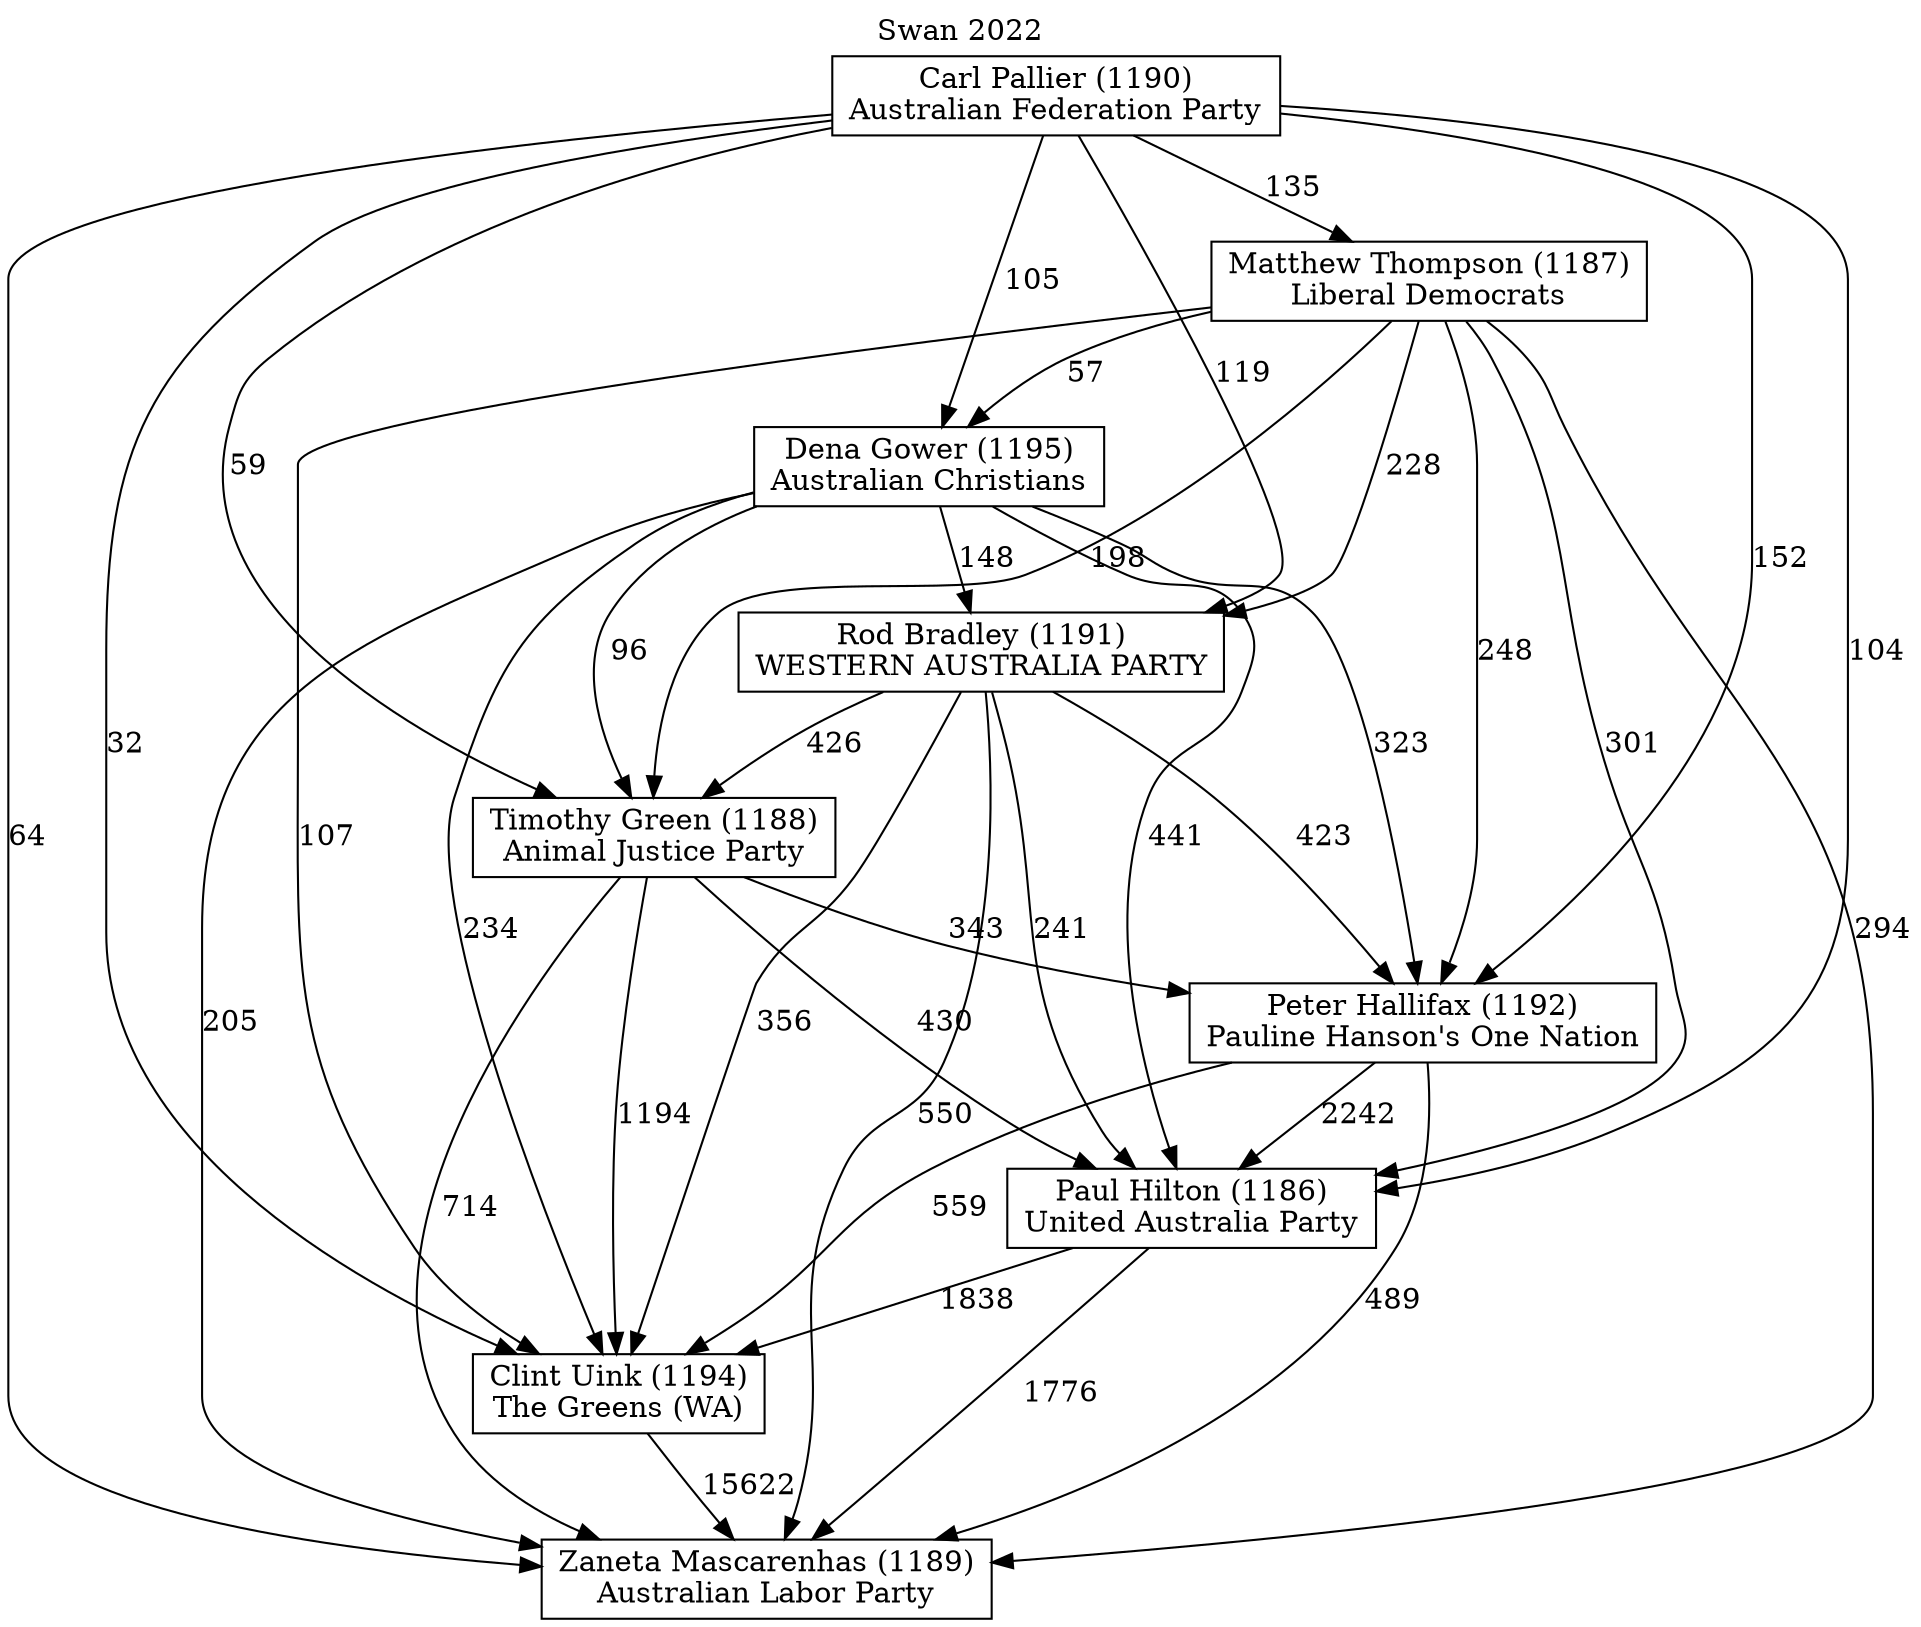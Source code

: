 // House preference flow
digraph "Zaneta Mascarenhas (1189)_Swan_2022" {
	graph [label="Swan 2022" labelloc=t mclimit=10]
	node [shape=box]
	"Carl Pallier (1190)" [label="Carl Pallier (1190)
Australian Federation Party"]
	"Clint Uink (1194)" [label="Clint Uink (1194)
The Greens (WA)"]
	"Dena Gower (1195)" [label="Dena Gower (1195)
Australian Christians"]
	"Matthew Thompson (1187)" [label="Matthew Thompson (1187)
Liberal Democrats"]
	"Paul Hilton (1186)" [label="Paul Hilton (1186)
United Australia Party"]
	"Peter Hallifax (1192)" [label="Peter Hallifax (1192)
Pauline Hanson's One Nation"]
	"Rod Bradley (1191)" [label="Rod Bradley (1191)
WESTERN AUSTRALIA PARTY"]
	"Timothy Green (1188)" [label="Timothy Green (1188)
Animal Justice Party"]
	"Zaneta Mascarenhas (1189)" [label="Zaneta Mascarenhas (1189)
Australian Labor Party"]
	"Carl Pallier (1190)" -> "Clint Uink (1194)" [label=32]
	"Carl Pallier (1190)" -> "Dena Gower (1195)" [label=105]
	"Carl Pallier (1190)" -> "Matthew Thompson (1187)" [label=135]
	"Carl Pallier (1190)" -> "Paul Hilton (1186)" [label=104]
	"Carl Pallier (1190)" -> "Peter Hallifax (1192)" [label=152]
	"Carl Pallier (1190)" -> "Rod Bradley (1191)" [label=119]
	"Carl Pallier (1190)" -> "Timothy Green (1188)" [label=59]
	"Carl Pallier (1190)" -> "Zaneta Mascarenhas (1189)" [label=64]
	"Clint Uink (1194)" -> "Zaneta Mascarenhas (1189)" [label=15622]
	"Dena Gower (1195)" -> "Clint Uink (1194)" [label=234]
	"Dena Gower (1195)" -> "Paul Hilton (1186)" [label=441]
	"Dena Gower (1195)" -> "Peter Hallifax (1192)" [label=323]
	"Dena Gower (1195)" -> "Rod Bradley (1191)" [label=148]
	"Dena Gower (1195)" -> "Timothy Green (1188)" [label=96]
	"Dena Gower (1195)" -> "Zaneta Mascarenhas (1189)" [label=205]
	"Matthew Thompson (1187)" -> "Clint Uink (1194)" [label=107]
	"Matthew Thompson (1187)" -> "Dena Gower (1195)" [label=57]
	"Matthew Thompson (1187)" -> "Paul Hilton (1186)" [label=301]
	"Matthew Thompson (1187)" -> "Peter Hallifax (1192)" [label=248]
	"Matthew Thompson (1187)" -> "Rod Bradley (1191)" [label=228]
	"Matthew Thompson (1187)" -> "Timothy Green (1188)" [label=198]
	"Matthew Thompson (1187)" -> "Zaneta Mascarenhas (1189)" [label=294]
	"Paul Hilton (1186)" -> "Clint Uink (1194)" [label=1838]
	"Paul Hilton (1186)" -> "Zaneta Mascarenhas (1189)" [label=1776]
	"Peter Hallifax (1192)" -> "Clint Uink (1194)" [label=559]
	"Peter Hallifax (1192)" -> "Paul Hilton (1186)" [label=2242]
	"Peter Hallifax (1192)" -> "Zaneta Mascarenhas (1189)" [label=489]
	"Rod Bradley (1191)" -> "Clint Uink (1194)" [label=356]
	"Rod Bradley (1191)" -> "Paul Hilton (1186)" [label=241]
	"Rod Bradley (1191)" -> "Peter Hallifax (1192)" [label=423]
	"Rod Bradley (1191)" -> "Timothy Green (1188)" [label=426]
	"Rod Bradley (1191)" -> "Zaneta Mascarenhas (1189)" [label=550]
	"Timothy Green (1188)" -> "Clint Uink (1194)" [label=1194]
	"Timothy Green (1188)" -> "Paul Hilton (1186)" [label=430]
	"Timothy Green (1188)" -> "Peter Hallifax (1192)" [label=343]
	"Timothy Green (1188)" -> "Zaneta Mascarenhas (1189)" [label=714]
}
